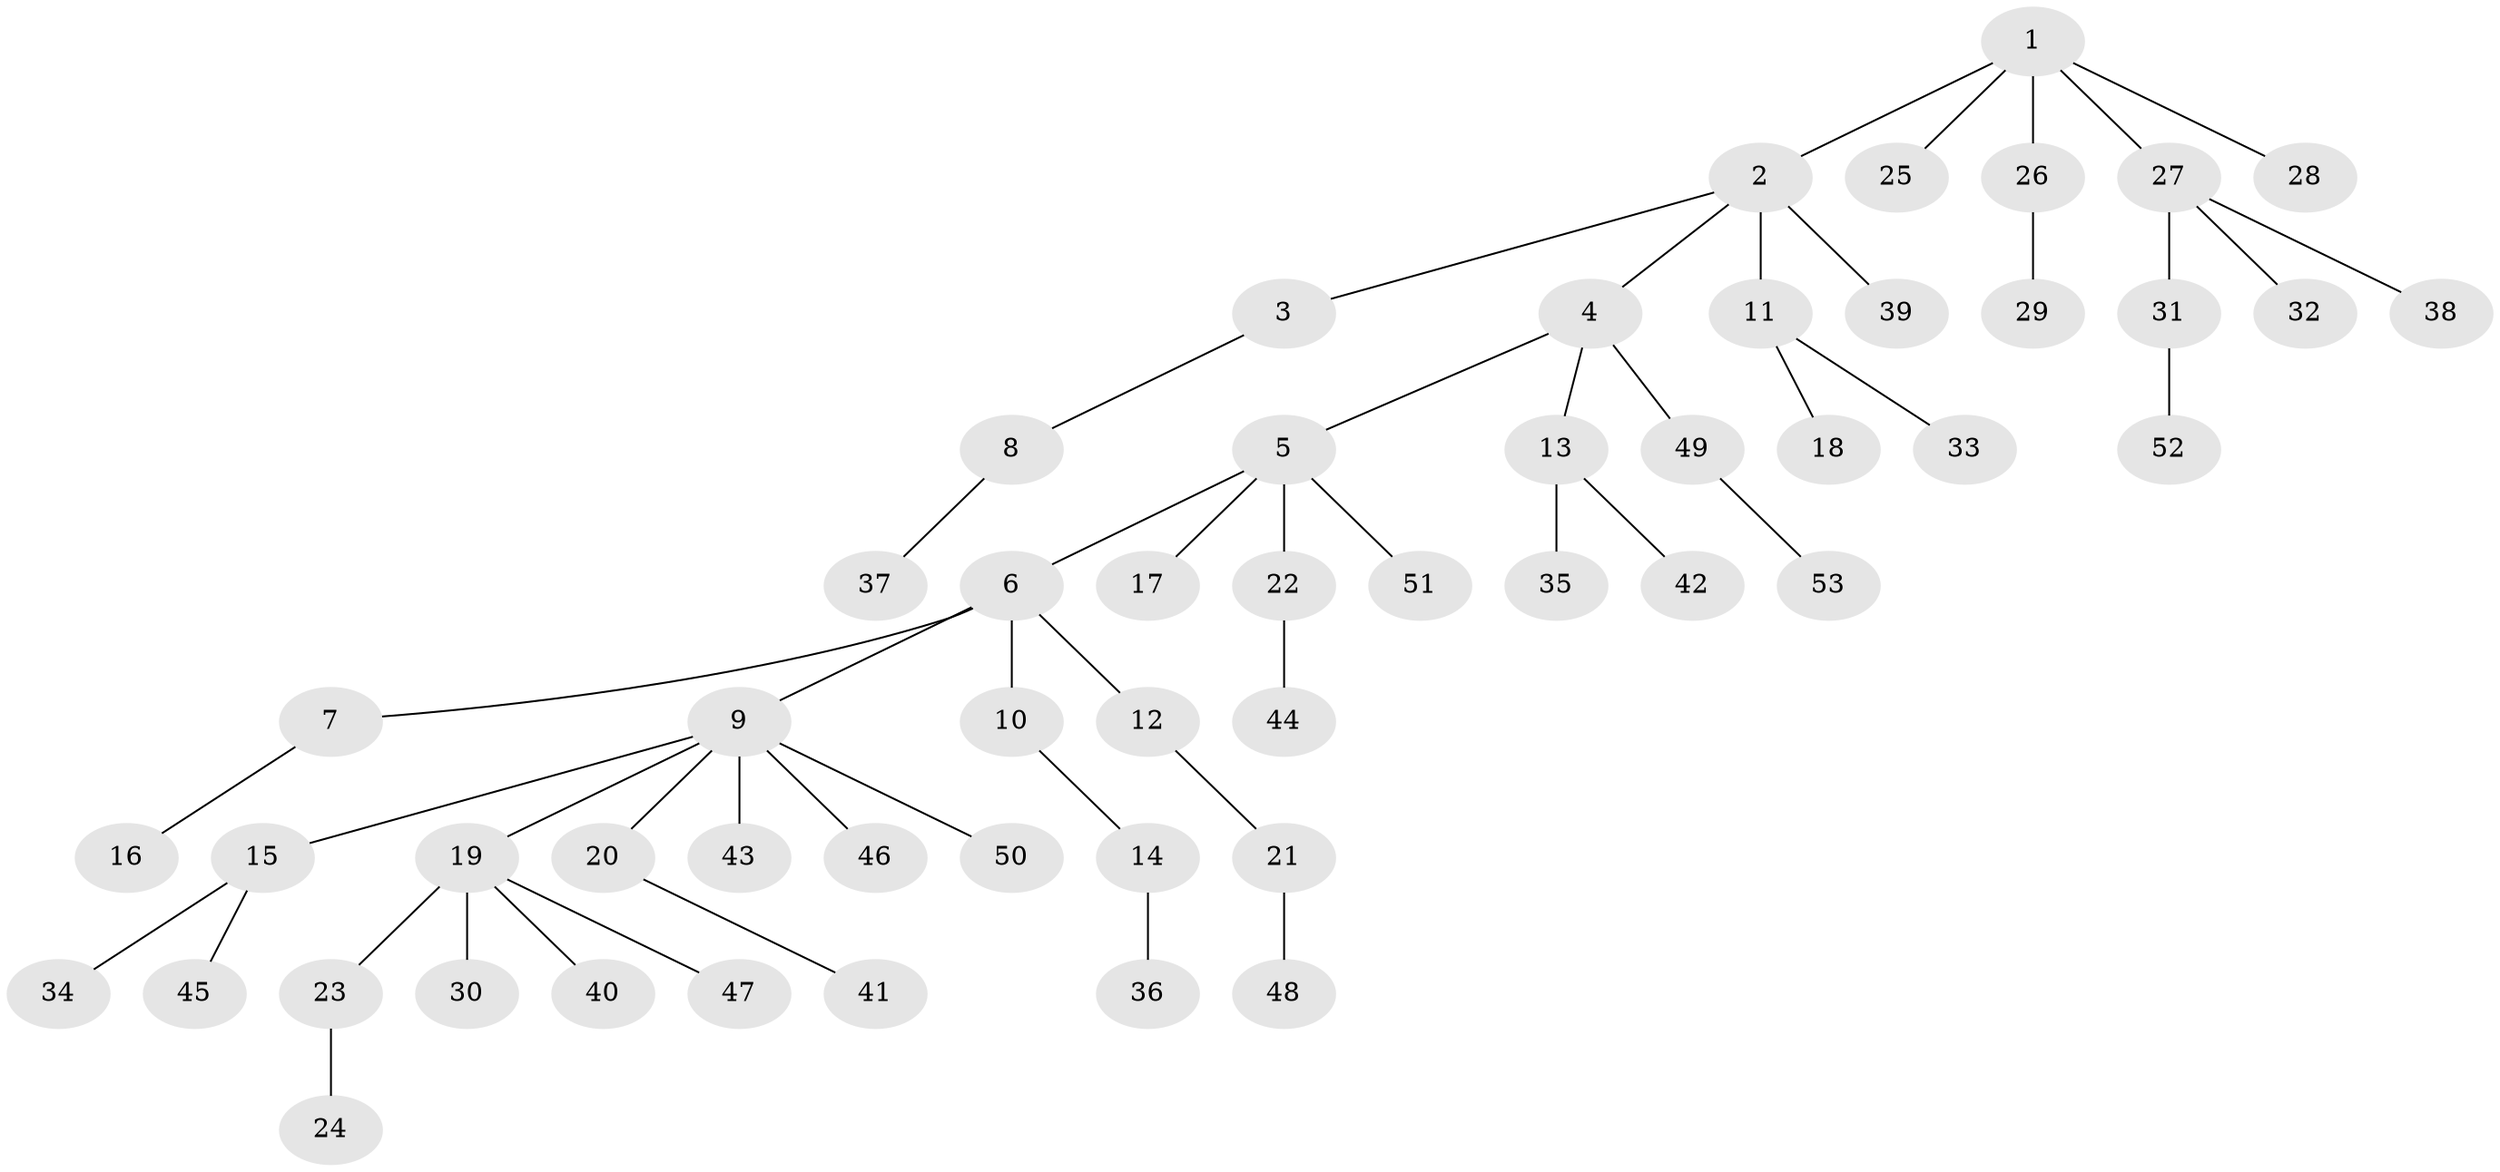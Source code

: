 // Generated by graph-tools (version 1.1) at 2025/11/02/27/25 16:11:26]
// undirected, 53 vertices, 52 edges
graph export_dot {
graph [start="1"]
  node [color=gray90,style=filled];
  1;
  2;
  3;
  4;
  5;
  6;
  7;
  8;
  9;
  10;
  11;
  12;
  13;
  14;
  15;
  16;
  17;
  18;
  19;
  20;
  21;
  22;
  23;
  24;
  25;
  26;
  27;
  28;
  29;
  30;
  31;
  32;
  33;
  34;
  35;
  36;
  37;
  38;
  39;
  40;
  41;
  42;
  43;
  44;
  45;
  46;
  47;
  48;
  49;
  50;
  51;
  52;
  53;
  1 -- 2;
  1 -- 25;
  1 -- 26;
  1 -- 27;
  1 -- 28;
  2 -- 3;
  2 -- 4;
  2 -- 11;
  2 -- 39;
  3 -- 8;
  4 -- 5;
  4 -- 13;
  4 -- 49;
  5 -- 6;
  5 -- 17;
  5 -- 22;
  5 -- 51;
  6 -- 7;
  6 -- 9;
  6 -- 10;
  6 -- 12;
  7 -- 16;
  8 -- 37;
  9 -- 15;
  9 -- 19;
  9 -- 20;
  9 -- 43;
  9 -- 46;
  9 -- 50;
  10 -- 14;
  11 -- 18;
  11 -- 33;
  12 -- 21;
  13 -- 35;
  13 -- 42;
  14 -- 36;
  15 -- 34;
  15 -- 45;
  19 -- 23;
  19 -- 30;
  19 -- 40;
  19 -- 47;
  20 -- 41;
  21 -- 48;
  22 -- 44;
  23 -- 24;
  26 -- 29;
  27 -- 31;
  27 -- 32;
  27 -- 38;
  31 -- 52;
  49 -- 53;
}

